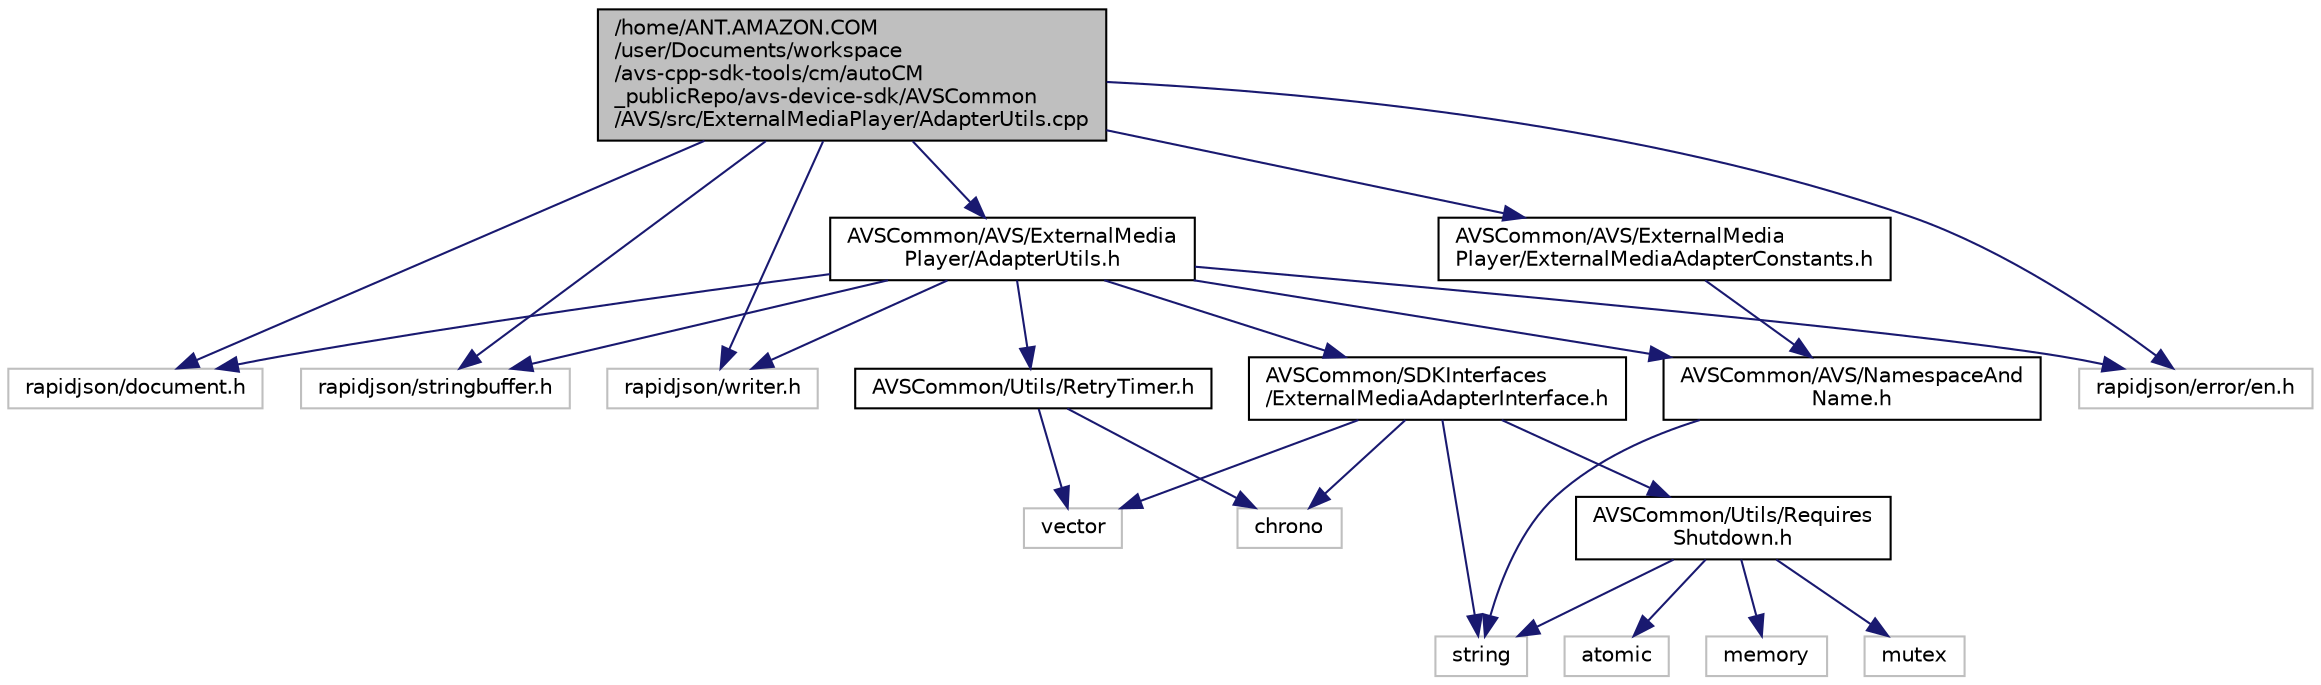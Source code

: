 digraph "/avs-cpp-sdk-tools/cm/autoCM_publicRepo/avs-device-sdk/AVSCommon/AVS/src/ExternalMediaPlayer/AdapterUtils.cpp"
{
  edge [fontname="Helvetica",fontsize="10",labelfontname="Helvetica",labelfontsize="10"];
  node [fontname="Helvetica",fontsize="10",shape=record];
  Node1 [label="/home/ANT.AMAZON.COM\l/user/Documents/workspace\l/avs-cpp-sdk-tools/cm/autoCM\l_publicRepo/avs-device-sdk/AVSCommon\l/AVS/src/ExternalMediaPlayer/AdapterUtils.cpp",height=0.2,width=0.4,color="black", fillcolor="grey75", style="filled", fontcolor="black"];
  Node1 -> Node2 [color="midnightblue",fontsize="10",style="solid",fontname="Helvetica"];
  Node2 [label="AVSCommon/AVS/ExternalMedia\lPlayer/AdapterUtils.h",height=0.2,width=0.4,color="black", fillcolor="white", style="filled",URL="$_adapter_utils_8h.html"];
  Node2 -> Node3 [color="midnightblue",fontsize="10",style="solid",fontname="Helvetica"];
  Node3 [label="rapidjson/document.h",height=0.2,width=0.4,color="grey75", fillcolor="white", style="filled"];
  Node2 -> Node4 [color="midnightblue",fontsize="10",style="solid",fontname="Helvetica"];
  Node4 [label="rapidjson/stringbuffer.h",height=0.2,width=0.4,color="grey75", fillcolor="white", style="filled"];
  Node2 -> Node5 [color="midnightblue",fontsize="10",style="solid",fontname="Helvetica"];
  Node5 [label="rapidjson/writer.h",height=0.2,width=0.4,color="grey75", fillcolor="white", style="filled"];
  Node2 -> Node6 [color="midnightblue",fontsize="10",style="solid",fontname="Helvetica"];
  Node6 [label="rapidjson/error/en.h",height=0.2,width=0.4,color="grey75", fillcolor="white", style="filled"];
  Node2 -> Node7 [color="midnightblue",fontsize="10",style="solid",fontname="Helvetica"];
  Node7 [label="AVSCommon/AVS/NamespaceAnd\lName.h",height=0.2,width=0.4,color="black", fillcolor="white", style="filled",URL="$_namespace_and_name_8h.html"];
  Node7 -> Node8 [color="midnightblue",fontsize="10",style="solid",fontname="Helvetica"];
  Node8 [label="string",height=0.2,width=0.4,color="grey75", fillcolor="white", style="filled"];
  Node2 -> Node9 [color="midnightblue",fontsize="10",style="solid",fontname="Helvetica"];
  Node9 [label="AVSCommon/SDKInterfaces\l/ExternalMediaAdapterInterface.h",height=0.2,width=0.4,color="black", fillcolor="white", style="filled",URL="$_external_media_adapter_interface_8h.html"];
  Node9 -> Node10 [color="midnightblue",fontsize="10",style="solid",fontname="Helvetica"];
  Node10 [label="AVSCommon/Utils/Requires\lShutdown.h",height=0.2,width=0.4,color="black", fillcolor="white", style="filled",URL="$_requires_shutdown_8h.html"];
  Node10 -> Node11 [color="midnightblue",fontsize="10",style="solid",fontname="Helvetica"];
  Node11 [label="atomic",height=0.2,width=0.4,color="grey75", fillcolor="white", style="filled"];
  Node10 -> Node12 [color="midnightblue",fontsize="10",style="solid",fontname="Helvetica"];
  Node12 [label="memory",height=0.2,width=0.4,color="grey75", fillcolor="white", style="filled"];
  Node10 -> Node13 [color="midnightblue",fontsize="10",style="solid",fontname="Helvetica"];
  Node13 [label="mutex",height=0.2,width=0.4,color="grey75", fillcolor="white", style="filled"];
  Node10 -> Node8 [color="midnightblue",fontsize="10",style="solid",fontname="Helvetica"];
  Node9 -> Node14 [color="midnightblue",fontsize="10",style="solid",fontname="Helvetica"];
  Node14 [label="chrono",height=0.2,width=0.4,color="grey75", fillcolor="white", style="filled"];
  Node9 -> Node8 [color="midnightblue",fontsize="10",style="solid",fontname="Helvetica"];
  Node9 -> Node15 [color="midnightblue",fontsize="10",style="solid",fontname="Helvetica"];
  Node15 [label="vector",height=0.2,width=0.4,color="grey75", fillcolor="white", style="filled"];
  Node2 -> Node16 [color="midnightblue",fontsize="10",style="solid",fontname="Helvetica"];
  Node16 [label="AVSCommon/Utils/RetryTimer.h",height=0.2,width=0.4,color="black", fillcolor="white", style="filled",URL="$_retry_timer_8h.html"];
  Node16 -> Node14 [color="midnightblue",fontsize="10",style="solid",fontname="Helvetica"];
  Node16 -> Node15 [color="midnightblue",fontsize="10",style="solid",fontname="Helvetica"];
  Node1 -> Node17 [color="midnightblue",fontsize="10",style="solid",fontname="Helvetica"];
  Node17 [label="AVSCommon/AVS/ExternalMedia\lPlayer/ExternalMediaAdapterConstants.h",height=0.2,width=0.4,color="black", fillcolor="white", style="filled",URL="$_external_media_adapter_constants_8h.html"];
  Node17 -> Node7 [color="midnightblue",fontsize="10",style="solid",fontname="Helvetica"];
  Node1 -> Node3 [color="midnightblue",fontsize="10",style="solid",fontname="Helvetica"];
  Node1 -> Node4 [color="midnightblue",fontsize="10",style="solid",fontname="Helvetica"];
  Node1 -> Node5 [color="midnightblue",fontsize="10",style="solid",fontname="Helvetica"];
  Node1 -> Node6 [color="midnightblue",fontsize="10",style="solid",fontname="Helvetica"];
}
